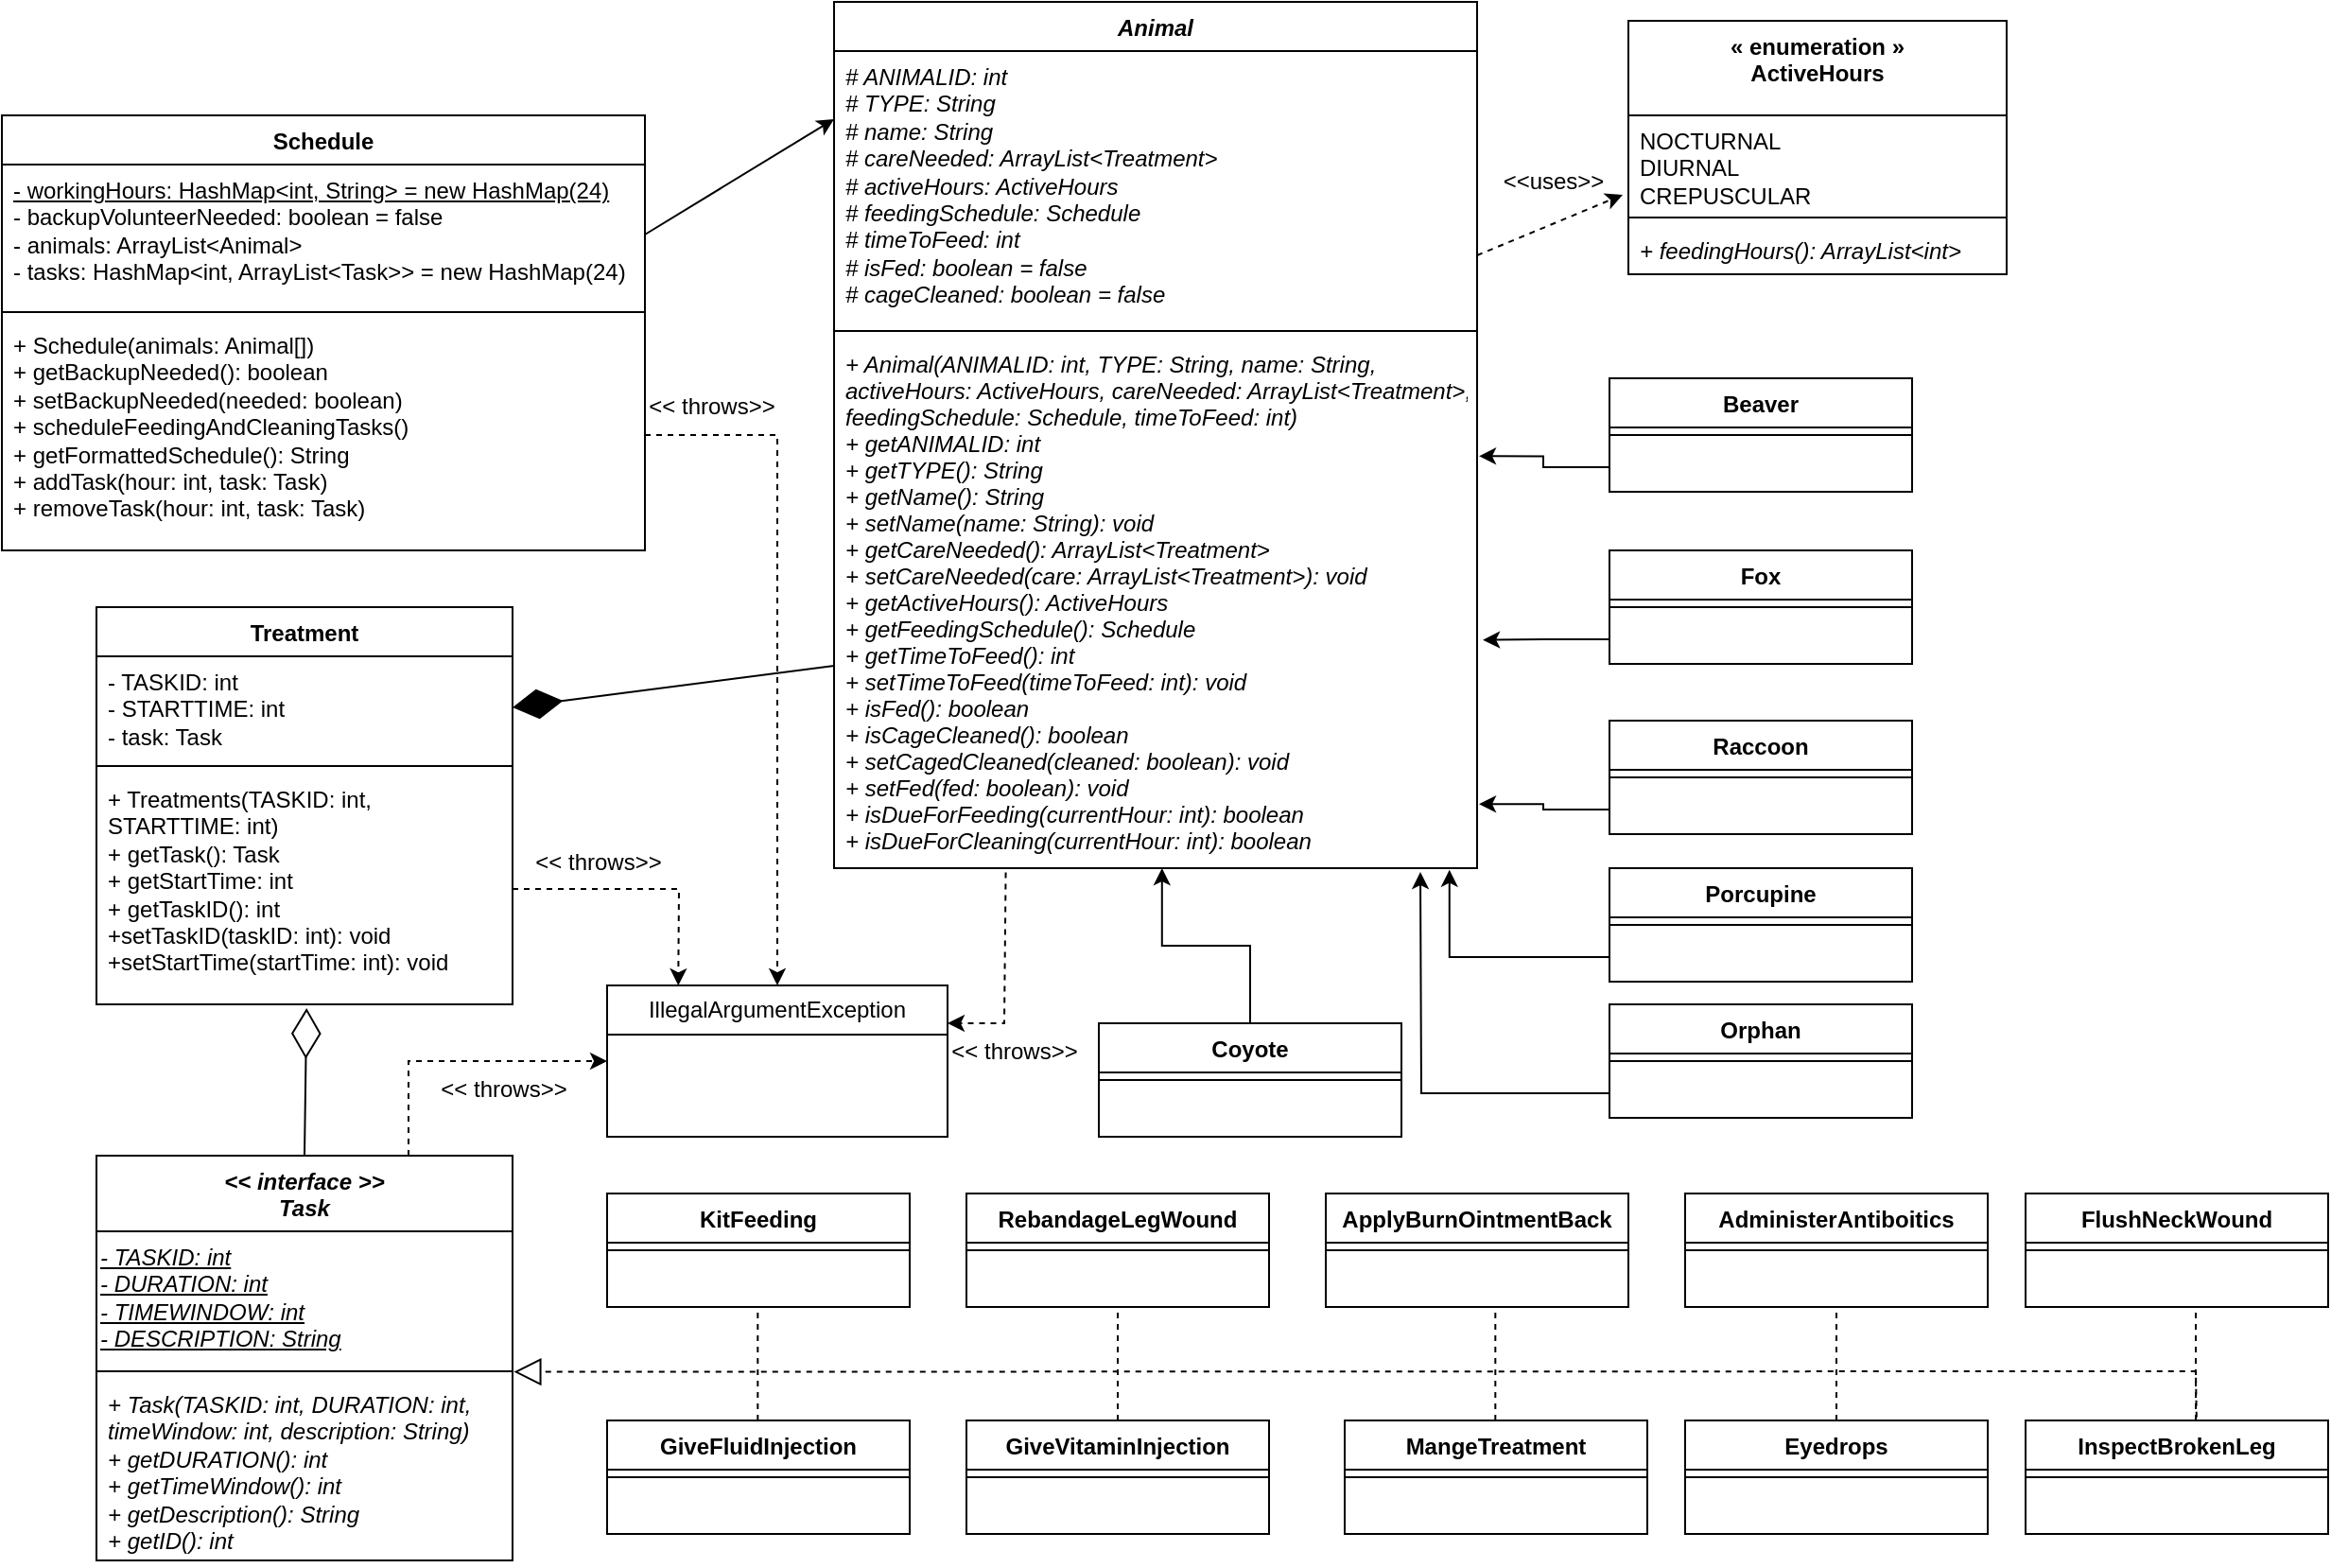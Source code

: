 <mxfile version="21.1.2" type="github">
  <diagram id="2KpLl_mZCOHA58I0HmC6" name="Page-1">
    <mxGraphModel dx="1162" dy="665" grid="1" gridSize="10" guides="1" tooltips="1" connect="1" arrows="1" fold="1" page="1" pageScale="1" pageWidth="1100" pageHeight="850" math="0" shadow="0">
      <root>
        <mxCell id="0" />
        <mxCell id="1" parent="0" />
        <mxCell id="-pHp2P_mZ8aD6D5N5FeK-6" value="Animal" style="swimlane;fontStyle=3;align=center;verticalAlign=top;childLayout=stackLayout;horizontal=1;startSize=26;horizontalStack=0;resizeParent=1;resizeParentMax=0;resizeLast=0;collapsible=1;marginBottom=0;" parent="1" vertex="1">
          <mxGeometry x="470" y="10" width="340" height="458" as="geometry" />
        </mxCell>
        <mxCell id="-pHp2P_mZ8aD6D5N5FeK-33" value="&lt;span style=&quot;font-family: Helvetica; font-size: 12px; font-variant-ligatures: normal; font-variant-caps: normal; font-weight: 400; letter-spacing: normal; orphans: 2; text-align: left; text-indent: 0px; text-transform: none; widows: 2; word-spacing: 0px; -webkit-text-stroke-width: 0px; text-decoration-thickness: initial; text-decoration-style: initial; text-decoration-color: initial; float: none; display: inline !important;&quot;&gt;# ANIMALID: int&lt;br&gt;# TYPE: String&lt;br&gt;# name: String&lt;br&gt;# careNeeded: ArrayList&amp;lt;Treatment&amp;gt;&lt;br&gt;# activeHours: ActiveHours&lt;br&gt;# feedingSchedule: Schedule&lt;br&gt;# timeToFeed: int&lt;br&gt;# isFed: boolean = false&lt;br&gt;# cageCleaned: boolean = false&lt;br&gt;&lt;/span&gt;" style="text;whiteSpace=wrap;html=1;labelBackgroundColor=none;fontColor=default;spacingLeft=4;spacingRight=4;fontStyle=2;" parent="-pHp2P_mZ8aD6D5N5FeK-6" vertex="1">
          <mxGeometry y="26" width="340" height="144" as="geometry" />
        </mxCell>
        <mxCell id="-pHp2P_mZ8aD6D5N5FeK-11" value="" style="line;strokeWidth=1;fillColor=none;align=left;verticalAlign=middle;spacingTop=-1;spacingLeft=3;spacingRight=3;rotatable=0;labelPosition=right;points=[];portConstraint=eastwest;strokeColor=inherit;" parent="-pHp2P_mZ8aD6D5N5FeK-6" vertex="1">
          <mxGeometry y="170" width="340" height="8" as="geometry" />
        </mxCell>
        <mxCell id="-pHp2P_mZ8aD6D5N5FeK-12" value="+ Animal(ANIMALID: int, TYPE: String, name: String, &#xa;activeHours: ActiveHours, careNeeded: ArrayList&lt;Treatment&gt;, &#xa;feedingSchedule: Schedule, timeToFeed: int)&#xa;+ getANIMALID: int&#xa;+ getTYPE(): String&#xa;+ getName(): String&#xa;+ setName(name: String): void&#xa;+ getCareNeeded(): ArrayList&lt;Treatment&gt;&#xa;+ setCareNeeded(care: ArrayList&lt;Treatment&gt;): void&#xa;+ getActiveHours(): ActiveHours&#xa;+ getFeedingSchedule(): Schedule&#xa;+ getTimeToFeed(): int&#xa;+ setTimeToFeed(timeToFeed: int): void&#xa;+ isFed(): boolean&#xa;+ isCageCleaned(): boolean&#xa;+ setCagedCleaned(cleaned: boolean): void&#xa;+ setFed(fed: boolean): void&#xa;+ isDueForFeeding(currentHour: int): boolean&#xa;+ isDueForCleaning(currentHour: int): boolean&#xa;&#xa;" style="text;strokeColor=none;fillColor=none;align=left;verticalAlign=top;spacingLeft=4;spacingRight=4;overflow=hidden;rotatable=0;points=[[0,0.5],[1,0.5]];portConstraint=eastwest;fontStyle=2" parent="-pHp2P_mZ8aD6D5N5FeK-6" vertex="1">
          <mxGeometry y="178" width="340" height="280" as="geometry" />
        </mxCell>
        <mxCell id="-pHp2P_mZ8aD6D5N5FeK-13" value="« enumeration »&lt;br style=&quot;border-color: var(--border-color); font-weight: 400;&quot;&gt;&lt;b style=&quot;border-color: var(--border-color);&quot;&gt;ActiveHours&lt;/b&gt;" style="swimlane;fontStyle=1;align=center;verticalAlign=top;childLayout=stackLayout;horizontal=1;startSize=50;horizontalStack=0;resizeParent=1;resizeParentMax=0;resizeLast=0;collapsible=1;marginBottom=0;whiteSpace=wrap;html=1;" parent="1" vertex="1">
          <mxGeometry x="890" y="20" width="200" height="134" as="geometry" />
        </mxCell>
        <mxCell id="-pHp2P_mZ8aD6D5N5FeK-14" value="NOCTURNAL&lt;br&gt;DIURNAL&lt;br&gt;CREPUSCULAR" style="text;strokeColor=none;fillColor=none;align=left;verticalAlign=top;spacingLeft=4;spacingRight=4;overflow=hidden;rotatable=0;points=[[0,0.5],[1,0.5]];portConstraint=eastwest;whiteSpace=wrap;html=1;" parent="-pHp2P_mZ8aD6D5N5FeK-13" vertex="1">
          <mxGeometry y="50" width="200" height="50" as="geometry" />
        </mxCell>
        <mxCell id="-pHp2P_mZ8aD6D5N5FeK-15" value="" style="line;strokeWidth=1;fillColor=none;align=left;verticalAlign=middle;spacingTop=-1;spacingLeft=3;spacingRight=3;rotatable=0;labelPosition=right;points=[];portConstraint=eastwest;strokeColor=inherit;" parent="-pHp2P_mZ8aD6D5N5FeK-13" vertex="1">
          <mxGeometry y="100" width="200" height="8" as="geometry" />
        </mxCell>
        <mxCell id="-pHp2P_mZ8aD6D5N5FeK-16" value="&lt;i&gt;+ feedingHours(): ArrayList&amp;lt;int&amp;gt;&lt;/i&gt;" style="text;strokeColor=none;fillColor=none;align=left;verticalAlign=top;spacingLeft=4;spacingRight=4;overflow=hidden;rotatable=0;points=[[0,0.5],[1,0.5]];portConstraint=eastwest;whiteSpace=wrap;html=1;" parent="-pHp2P_mZ8aD6D5N5FeK-13" vertex="1">
          <mxGeometry y="108" width="200" height="26" as="geometry" />
        </mxCell>
        <mxCell id="-pHp2P_mZ8aD6D5N5FeK-19" value="&amp;lt;&amp;lt; interface &amp;gt;&amp;gt;&lt;br&gt;Task" style="swimlane;fontStyle=3;align=center;verticalAlign=top;childLayout=stackLayout;horizontal=1;startSize=40;horizontalStack=0;resizeParent=1;resizeParentMax=0;resizeLast=0;collapsible=1;marginBottom=0;whiteSpace=wrap;html=1;" parent="1" vertex="1">
          <mxGeometry x="80" y="620" width="220" height="214" as="geometry" />
        </mxCell>
        <mxCell id="3hYf7BkFwzR19k11kG9j-5" value="&lt;div style=&quot;&quot;&gt;&lt;span style=&quot;background-color: initial;&quot;&gt;&lt;u&gt;- TASKID: int&lt;/u&gt;&lt;/span&gt;&lt;/div&gt;&lt;div style=&quot;&quot;&gt;&lt;span style=&quot;background-color: initial;&quot;&gt;&lt;u&gt;- DURATION: int&lt;/u&gt;&lt;/span&gt;&lt;/div&gt;&lt;div style=&quot;&quot;&gt;&lt;span style=&quot;background-color: initial;&quot;&gt;&lt;u&gt;- TIMEWINDOW: int&lt;/u&gt;&lt;/span&gt;&lt;/div&gt;&lt;div style=&quot;&quot;&gt;&lt;span style=&quot;background-color: initial;&quot;&gt;&lt;u&gt;- DESCRIPTION: String&lt;/u&gt;&lt;/span&gt;&lt;/div&gt;" style="text;html=1;align=left;verticalAlign=middle;resizable=0;points=[];autosize=1;strokeColor=none;fillColor=none;fontStyle=2" parent="-pHp2P_mZ8aD6D5N5FeK-19" vertex="1">
          <mxGeometry y="40" width="220" height="70" as="geometry" />
        </mxCell>
        <mxCell id="-pHp2P_mZ8aD6D5N5FeK-22" value="" style="line;strokeWidth=1;fillColor=none;align=left;verticalAlign=middle;spacingTop=-1;spacingLeft=3;spacingRight=3;rotatable=0;labelPosition=right;points=[];portConstraint=eastwest;strokeColor=inherit;" parent="-pHp2P_mZ8aD6D5N5FeK-19" vertex="1">
          <mxGeometry y="110" width="220" height="8" as="geometry" />
        </mxCell>
        <mxCell id="-pHp2P_mZ8aD6D5N5FeK-23" value="+ Task(TASKID: int, DURATION: int, timeWindow: int, description: String)&lt;br&gt;+ getDURATION(): int&lt;br&gt;+ getTimeWindow(): int&lt;br&gt;+ getDescription(): String&lt;br&gt;+ getID(): int" style="text;strokeColor=none;fillColor=none;align=left;verticalAlign=top;spacingLeft=4;spacingRight=4;overflow=hidden;rotatable=0;points=[[0,0.5],[1,0.5]];portConstraint=eastwest;whiteSpace=wrap;html=1;fontStyle=2" parent="-pHp2P_mZ8aD6D5N5FeK-19" vertex="1">
          <mxGeometry y="118" width="220" height="96" as="geometry" />
        </mxCell>
        <mxCell id="X3xmoL7LCD3JFngqE5RC-1" value="" style="html=1;labelBackgroundColor=#ffffff;startArrow=none;startFill=0;startSize=6;endArrow=classic;endFill=1;endSize=6;jettySize=auto;orthogonalLoop=1;strokeWidth=1;dashed=1;fontSize=14;rounded=0;exitX=1;exitY=0.75;exitDx=0;exitDy=0;entryX=-0.015;entryY=0.84;entryDx=0;entryDy=0;entryPerimeter=0;" parent="1" source="-pHp2P_mZ8aD6D5N5FeK-33" target="-pHp2P_mZ8aD6D5N5FeK-14" edge="1">
          <mxGeometry width="60" height="60" relative="1" as="geometry">
            <mxPoint x="730" y="116" as="sourcePoint" />
            <mxPoint x="830" y="230" as="targetPoint" />
          </mxGeometry>
        </mxCell>
        <mxCell id="X3xmoL7LCD3JFngqE5RC-2" value="&amp;lt;&amp;lt;uses&amp;gt;&amp;gt;" style="text;html=1;align=center;verticalAlign=middle;resizable=0;points=[];autosize=1;strokeColor=none;fillColor=none;" parent="1" vertex="1">
          <mxGeometry x="810" y="90" width="80" height="30" as="geometry" />
        </mxCell>
        <mxCell id="X3xmoL7LCD3JFngqE5RC-3" value="Treatment" style="swimlane;fontStyle=1;align=center;verticalAlign=top;childLayout=stackLayout;horizontal=1;startSize=26;horizontalStack=0;resizeParent=1;resizeParentMax=0;resizeLast=0;collapsible=1;marginBottom=0;whiteSpace=wrap;html=1;" parent="1" vertex="1">
          <mxGeometry x="80" y="330" width="220" height="210" as="geometry" />
        </mxCell>
        <mxCell id="X3xmoL7LCD3JFngqE5RC-4" value="- TASKID: int&lt;br&gt;- STARTTIME: int&lt;br&gt;- task: Task" style="text;strokeColor=none;fillColor=none;align=left;verticalAlign=top;spacingLeft=4;spacingRight=4;overflow=hidden;rotatable=0;points=[[0,0.5],[1,0.5]];portConstraint=eastwest;whiteSpace=wrap;html=1;" parent="X3xmoL7LCD3JFngqE5RC-3" vertex="1">
          <mxGeometry y="26" width="220" height="54" as="geometry" />
        </mxCell>
        <mxCell id="X3xmoL7LCD3JFngqE5RC-5" value="" style="line;strokeWidth=1;fillColor=none;align=left;verticalAlign=middle;spacingTop=-1;spacingLeft=3;spacingRight=3;rotatable=0;labelPosition=right;points=[];portConstraint=eastwest;strokeColor=inherit;" parent="X3xmoL7LCD3JFngqE5RC-3" vertex="1">
          <mxGeometry y="80" width="220" height="8" as="geometry" />
        </mxCell>
        <mxCell id="X3xmoL7LCD3JFngqE5RC-6" value="+ Treatments(TASKID: int, STARTTIME: int)&lt;br&gt;+ getTask(): Task&lt;br&gt;+ getStartTime: int&lt;br&gt;+ getTaskID(): int&lt;br&gt;+setTaskID(taskID: int): void&lt;br&gt;+setStartTime(startTime: int): void" style="text;strokeColor=none;fillColor=none;align=left;verticalAlign=top;spacingLeft=4;spacingRight=4;overflow=hidden;rotatable=0;points=[[0,0.5],[1,0.5]];portConstraint=eastwest;whiteSpace=wrap;html=1;" parent="X3xmoL7LCD3JFngqE5RC-3" vertex="1">
          <mxGeometry y="88" width="220" height="122" as="geometry" />
        </mxCell>
        <mxCell id="X3xmoL7LCD3JFngqE5RC-8" value="" style="endArrow=diamondThin;endFill=1;endSize=24;html=1;rounded=0;exitX=0;exitY=0.618;exitDx=0;exitDy=0;entryX=1;entryY=0.5;entryDx=0;entryDy=0;exitPerimeter=0;" parent="1" source="-pHp2P_mZ8aD6D5N5FeK-12" target="X3xmoL7LCD3JFngqE5RC-4" edge="1">
          <mxGeometry width="160" relative="1" as="geometry">
            <mxPoint x="480" y="452" as="sourcePoint" />
            <mxPoint x="620" y="450" as="targetPoint" />
          </mxGeometry>
        </mxCell>
        <mxCell id="X3xmoL7LCD3JFngqE5RC-11" value="" style="endArrow=diamondThin;endFill=0;endSize=24;html=1;rounded=0;entryX=0.505;entryY=1.016;entryDx=0;entryDy=0;entryPerimeter=0;exitX=0.5;exitY=0;exitDx=0;exitDy=0;" parent="1" source="-pHp2P_mZ8aD6D5N5FeK-19" target="X3xmoL7LCD3JFngqE5RC-6" edge="1">
          <mxGeometry width="160" relative="1" as="geometry">
            <mxPoint x="191" y="590" as="sourcePoint" />
            <mxPoint x="780" y="599.5" as="targetPoint" />
          </mxGeometry>
        </mxCell>
        <mxCell id="X3xmoL7LCD3JFngqE5RC-12" value="Schedule" style="swimlane;fontStyle=1;align=center;verticalAlign=top;childLayout=stackLayout;horizontal=1;startSize=26;horizontalStack=0;resizeParent=1;resizeParentMax=0;resizeLast=0;collapsible=1;marginBottom=0;whiteSpace=wrap;html=1;" parent="1" vertex="1">
          <mxGeometry x="30" y="70" width="340" height="230" as="geometry" />
        </mxCell>
        <mxCell id="X3xmoL7LCD3JFngqE5RC-13" value="&lt;u&gt;- workingHours: HashMap&amp;lt;int, String&amp;gt; = new HashMap(24)&lt;br&gt;&lt;/u&gt;- backupVolunteerNeeded: boolean = false&lt;br&gt;- animals: ArrayList&amp;lt;Animal&amp;gt;&amp;nbsp;&lt;br&gt;- tasks: HashMap&amp;lt;int, ArrayList&amp;lt;Task&amp;gt;&amp;gt; = new HashMap(24)" style="text;strokeColor=none;fillColor=none;align=left;verticalAlign=top;spacingLeft=4;spacingRight=4;overflow=hidden;rotatable=0;points=[[0,0.5],[1,0.5]];portConstraint=eastwest;whiteSpace=wrap;html=1;" parent="X3xmoL7LCD3JFngqE5RC-12" vertex="1">
          <mxGeometry y="26" width="340" height="74" as="geometry" />
        </mxCell>
        <mxCell id="X3xmoL7LCD3JFngqE5RC-14" value="" style="line;strokeWidth=1;fillColor=none;align=left;verticalAlign=middle;spacingTop=-1;spacingLeft=3;spacingRight=3;rotatable=0;labelPosition=right;points=[];portConstraint=eastwest;strokeColor=inherit;" parent="X3xmoL7LCD3JFngqE5RC-12" vertex="1">
          <mxGeometry y="100" width="340" height="8" as="geometry" />
        </mxCell>
        <mxCell id="X3xmoL7LCD3JFngqE5RC-15" value="+ Schedule(animals: Animal[])&lt;br&gt;+ getBackupNeeded(): boolean&lt;br&gt;+ setBackupNeeded(needed: boolean)&lt;br&gt;+ scheduleFeedingAndCleaningTasks()&lt;br&gt;+ getFormattedSchedule(): String&lt;br&gt;+ addTask(hour: int, task: Task)&lt;br&gt;+ removeTask(hour: int, task: Task)" style="text;strokeColor=none;fillColor=none;align=left;verticalAlign=top;spacingLeft=4;spacingRight=4;overflow=hidden;rotatable=0;points=[[0,0.5],[1,0.5]];portConstraint=eastwest;whiteSpace=wrap;html=1;" parent="X3xmoL7LCD3JFngqE5RC-12" vertex="1">
          <mxGeometry y="108" width="340" height="122" as="geometry" />
        </mxCell>
        <mxCell id="3hYf7BkFwzR19k11kG9j-4" value="" style="endArrow=classic;html=1;rounded=0;exitX=1;exitY=0.5;exitDx=0;exitDy=0;entryX=0;entryY=0.25;entryDx=0;entryDy=0;" parent="1" source="X3xmoL7LCD3JFngqE5RC-13" target="-pHp2P_mZ8aD6D5N5FeK-33" edge="1">
          <mxGeometry width="50" height="50" relative="1" as="geometry">
            <mxPoint x="360" y="90" as="sourcePoint" />
            <mxPoint x="410" y="40" as="targetPoint" />
          </mxGeometry>
        </mxCell>
        <mxCell id="3hYf7BkFwzR19k11kG9j-6" value="IllegalArgumentException" style="swimlane;fontStyle=0;childLayout=stackLayout;horizontal=1;startSize=26;fillColor=none;horizontalStack=0;resizeParent=1;resizeParentMax=0;resizeLast=0;collapsible=1;marginBottom=0;whiteSpace=wrap;html=1;" parent="1" vertex="1">
          <mxGeometry x="350" y="530" width="180" height="80" as="geometry" />
        </mxCell>
        <mxCell id="fvTacHo-fc9xK8Bkq0C5-29" style="edgeStyle=orthogonalEdgeStyle;rounded=0;orthogonalLoop=1;jettySize=auto;html=1;entryX=0.51;entryY=1;entryDx=0;entryDy=0;entryPerimeter=0;" edge="1" parent="1" source="fvTacHo-fc9xK8Bkq0C5-7" target="-pHp2P_mZ8aD6D5N5FeK-12">
          <mxGeometry relative="1" as="geometry" />
        </mxCell>
        <mxCell id="fvTacHo-fc9xK8Bkq0C5-7" value="Coyote" style="swimlane;fontStyle=1;align=center;verticalAlign=top;childLayout=stackLayout;horizontal=1;startSize=26;horizontalStack=0;resizeParent=1;resizeParentMax=0;resizeLast=0;collapsible=1;marginBottom=0;whiteSpace=wrap;html=1;" vertex="1" parent="1">
          <mxGeometry x="610" y="550" width="160" height="60" as="geometry" />
        </mxCell>
        <mxCell id="fvTacHo-fc9xK8Bkq0C5-9" value="" style="line;strokeWidth=1;fillColor=none;align=left;verticalAlign=middle;spacingTop=-1;spacingLeft=3;spacingRight=3;rotatable=0;labelPosition=right;points=[];portConstraint=eastwest;strokeColor=inherit;" vertex="1" parent="fvTacHo-fc9xK8Bkq0C5-7">
          <mxGeometry y="26" width="160" height="8" as="geometry" />
        </mxCell>
        <mxCell id="fvTacHo-fc9xK8Bkq0C5-10" value="&lt;br&gt;&lt;br&gt;" style="text;strokeColor=none;fillColor=none;align=left;verticalAlign=top;spacingLeft=4;spacingRight=4;overflow=hidden;rotatable=0;points=[[0,0.5],[1,0.5]];portConstraint=eastwest;whiteSpace=wrap;html=1;" vertex="1" parent="fvTacHo-fc9xK8Bkq0C5-7">
          <mxGeometry y="34" width="160" height="26" as="geometry" />
        </mxCell>
        <mxCell id="fvTacHo-fc9xK8Bkq0C5-11" value="Beaver" style="swimlane;fontStyle=1;align=center;verticalAlign=top;childLayout=stackLayout;horizontal=1;startSize=26;horizontalStack=0;resizeParent=1;resizeParentMax=0;resizeLast=0;collapsible=1;marginBottom=0;whiteSpace=wrap;html=1;" vertex="1" parent="1">
          <mxGeometry x="880" y="209" width="160" height="60" as="geometry" />
        </mxCell>
        <mxCell id="fvTacHo-fc9xK8Bkq0C5-12" value="" style="line;strokeWidth=1;fillColor=none;align=left;verticalAlign=middle;spacingTop=-1;spacingLeft=3;spacingRight=3;rotatable=0;labelPosition=right;points=[];portConstraint=eastwest;strokeColor=inherit;" vertex="1" parent="fvTacHo-fc9xK8Bkq0C5-11">
          <mxGeometry y="26" width="160" height="8" as="geometry" />
        </mxCell>
        <mxCell id="fvTacHo-fc9xK8Bkq0C5-13" value="&lt;br&gt;&lt;br&gt;" style="text;strokeColor=none;fillColor=none;align=left;verticalAlign=top;spacingLeft=4;spacingRight=4;overflow=hidden;rotatable=0;points=[[0,0.5],[1,0.5]];portConstraint=eastwest;whiteSpace=wrap;html=1;" vertex="1" parent="fvTacHo-fc9xK8Bkq0C5-11">
          <mxGeometry y="34" width="160" height="26" as="geometry" />
        </mxCell>
        <mxCell id="fvTacHo-fc9xK8Bkq0C5-14" value="Fox" style="swimlane;fontStyle=1;align=center;verticalAlign=top;childLayout=stackLayout;horizontal=1;startSize=26;horizontalStack=0;resizeParent=1;resizeParentMax=0;resizeLast=0;collapsible=1;marginBottom=0;whiteSpace=wrap;html=1;" vertex="1" parent="1">
          <mxGeometry x="880" y="300" width="160" height="60" as="geometry" />
        </mxCell>
        <mxCell id="fvTacHo-fc9xK8Bkq0C5-15" value="" style="line;strokeWidth=1;fillColor=none;align=left;verticalAlign=middle;spacingTop=-1;spacingLeft=3;spacingRight=3;rotatable=0;labelPosition=right;points=[];portConstraint=eastwest;strokeColor=inherit;" vertex="1" parent="fvTacHo-fc9xK8Bkq0C5-14">
          <mxGeometry y="26" width="160" height="8" as="geometry" />
        </mxCell>
        <mxCell id="fvTacHo-fc9xK8Bkq0C5-16" value="&lt;br&gt;&lt;br&gt;" style="text;strokeColor=none;fillColor=none;align=left;verticalAlign=top;spacingLeft=4;spacingRight=4;overflow=hidden;rotatable=0;points=[[0,0.5],[1,0.5]];portConstraint=eastwest;whiteSpace=wrap;html=1;" vertex="1" parent="fvTacHo-fc9xK8Bkq0C5-14">
          <mxGeometry y="34" width="160" height="26" as="geometry" />
        </mxCell>
        <mxCell id="fvTacHo-fc9xK8Bkq0C5-17" value="Raccoon" style="swimlane;fontStyle=1;align=center;verticalAlign=top;childLayout=stackLayout;horizontal=1;startSize=26;horizontalStack=0;resizeParent=1;resizeParentMax=0;resizeLast=0;collapsible=1;marginBottom=0;whiteSpace=wrap;html=1;" vertex="1" parent="1">
          <mxGeometry x="880" y="390" width="160" height="60" as="geometry" />
        </mxCell>
        <mxCell id="fvTacHo-fc9xK8Bkq0C5-18" value="" style="line;strokeWidth=1;fillColor=none;align=left;verticalAlign=middle;spacingTop=-1;spacingLeft=3;spacingRight=3;rotatable=0;labelPosition=right;points=[];portConstraint=eastwest;strokeColor=inherit;" vertex="1" parent="fvTacHo-fc9xK8Bkq0C5-17">
          <mxGeometry y="26" width="160" height="8" as="geometry" />
        </mxCell>
        <mxCell id="fvTacHo-fc9xK8Bkq0C5-19" value="&lt;br&gt;&lt;br&gt;" style="text;strokeColor=none;fillColor=none;align=left;verticalAlign=top;spacingLeft=4;spacingRight=4;overflow=hidden;rotatable=0;points=[[0,0.5],[1,0.5]];portConstraint=eastwest;whiteSpace=wrap;html=1;" vertex="1" parent="fvTacHo-fc9xK8Bkq0C5-17">
          <mxGeometry y="34" width="160" height="26" as="geometry" />
        </mxCell>
        <mxCell id="fvTacHo-fc9xK8Bkq0C5-20" value="Porcupine" style="swimlane;fontStyle=1;align=center;verticalAlign=top;childLayout=stackLayout;horizontal=1;startSize=26;horizontalStack=0;resizeParent=1;resizeParentMax=0;resizeLast=0;collapsible=1;marginBottom=0;whiteSpace=wrap;html=1;" vertex="1" parent="1">
          <mxGeometry x="880" y="468" width="160" height="60" as="geometry" />
        </mxCell>
        <mxCell id="fvTacHo-fc9xK8Bkq0C5-21" value="" style="line;strokeWidth=1;fillColor=none;align=left;verticalAlign=middle;spacingTop=-1;spacingLeft=3;spacingRight=3;rotatable=0;labelPosition=right;points=[];portConstraint=eastwest;strokeColor=inherit;" vertex="1" parent="fvTacHo-fc9xK8Bkq0C5-20">
          <mxGeometry y="26" width="160" height="8" as="geometry" />
        </mxCell>
        <mxCell id="fvTacHo-fc9xK8Bkq0C5-22" value="&lt;br&gt;&lt;br&gt;" style="text;strokeColor=none;fillColor=none;align=left;verticalAlign=top;spacingLeft=4;spacingRight=4;overflow=hidden;rotatable=0;points=[[0,0.5],[1,0.5]];portConstraint=eastwest;whiteSpace=wrap;html=1;" vertex="1" parent="fvTacHo-fc9xK8Bkq0C5-20">
          <mxGeometry y="34" width="160" height="26" as="geometry" />
        </mxCell>
        <mxCell id="fvTacHo-fc9xK8Bkq0C5-24" style="edgeStyle=orthogonalEdgeStyle;rounded=0;orthogonalLoop=1;jettySize=auto;html=1;entryX=1.009;entryY=0.569;entryDx=0;entryDy=0;entryPerimeter=0;" edge="1" parent="1" source="fvTacHo-fc9xK8Bkq0C5-16" target="-pHp2P_mZ8aD6D5N5FeK-12">
          <mxGeometry relative="1" as="geometry" />
        </mxCell>
        <mxCell id="fvTacHo-fc9xK8Bkq0C5-25" style="edgeStyle=orthogonalEdgeStyle;rounded=0;orthogonalLoop=1;jettySize=auto;html=1;entryX=1.003;entryY=0.879;entryDx=0;entryDy=0;entryPerimeter=0;" edge="1" parent="1" source="fvTacHo-fc9xK8Bkq0C5-19" target="-pHp2P_mZ8aD6D5N5FeK-12">
          <mxGeometry relative="1" as="geometry" />
        </mxCell>
        <mxCell id="fvTacHo-fc9xK8Bkq0C5-26" style="edgeStyle=orthogonalEdgeStyle;rounded=0;orthogonalLoop=1;jettySize=auto;html=1;entryX=1.003;entryY=0.222;entryDx=0;entryDy=0;entryPerimeter=0;" edge="1" parent="1" source="fvTacHo-fc9xK8Bkq0C5-13" target="-pHp2P_mZ8aD6D5N5FeK-12">
          <mxGeometry relative="1" as="geometry" />
        </mxCell>
        <mxCell id="fvTacHo-fc9xK8Bkq0C5-27" style="edgeStyle=orthogonalEdgeStyle;rounded=0;orthogonalLoop=1;jettySize=auto;html=1;entryX=0.957;entryY=1.003;entryDx=0;entryDy=0;entryPerimeter=0;" edge="1" parent="1" source="fvTacHo-fc9xK8Bkq0C5-22" target="-pHp2P_mZ8aD6D5N5FeK-12">
          <mxGeometry relative="1" as="geometry" />
        </mxCell>
        <mxCell id="fvTacHo-fc9xK8Bkq0C5-30" value="" style="html=1;labelBackgroundColor=#ffffff;startArrow=none;startFill=0;startSize=6;endArrow=classic;endFill=1;endSize=6;jettySize=auto;orthogonalLoop=1;strokeWidth=1;dashed=1;fontSize=14;rounded=0;entryX=1;entryY=0.25;entryDx=0;entryDy=0;exitX=0.267;exitY=1.008;exitDx=0;exitDy=0;exitPerimeter=0;" edge="1" parent="1" source="-pHp2P_mZ8aD6D5N5FeK-12" target="3hYf7BkFwzR19k11kG9j-6">
          <mxGeometry width="60" height="60" relative="1" as="geometry">
            <mxPoint x="820" y="154" as="sourcePoint" />
            <mxPoint x="897" y="122" as="targetPoint" />
            <Array as="points">
              <mxPoint x="560" y="550" />
            </Array>
          </mxGeometry>
        </mxCell>
        <mxCell id="fvTacHo-fc9xK8Bkq0C5-31" value="" style="html=1;labelBackgroundColor=#ffffff;startArrow=none;startFill=0;startSize=6;endArrow=classic;endFill=1;endSize=6;jettySize=auto;orthogonalLoop=1;strokeWidth=1;dashed=1;fontSize=14;rounded=0;entryX=0.209;entryY=0.001;entryDx=0;entryDy=0;entryPerimeter=0;" edge="1" parent="1" source="X3xmoL7LCD3JFngqE5RC-6" target="3hYf7BkFwzR19k11kG9j-6">
          <mxGeometry width="60" height="60" relative="1" as="geometry">
            <mxPoint x="390" y="420" as="sourcePoint" />
            <mxPoint x="350" y="529" as="targetPoint" />
            <Array as="points">
              <mxPoint x="388" y="479" />
            </Array>
          </mxGeometry>
        </mxCell>
        <mxCell id="fvTacHo-fc9xK8Bkq0C5-32" value="" style="html=1;labelBackgroundColor=#ffffff;startArrow=none;startFill=0;startSize=6;endArrow=classic;endFill=1;endSize=6;jettySize=auto;orthogonalLoop=1;strokeWidth=1;dashed=1;fontSize=14;rounded=0;entryX=0;entryY=0.5;entryDx=0;entryDy=0;exitX=0.75;exitY=0;exitDx=0;exitDy=0;" edge="1" parent="1" source="-pHp2P_mZ8aD6D5N5FeK-19" target="3hYf7BkFwzR19k11kG9j-6">
          <mxGeometry width="60" height="60" relative="1" as="geometry">
            <mxPoint x="508" y="489" as="sourcePoint" />
            <mxPoint x="505" y="550" as="targetPoint" />
            <Array as="points">
              <mxPoint x="245" y="570" />
            </Array>
          </mxGeometry>
        </mxCell>
        <mxCell id="fvTacHo-fc9xK8Bkq0C5-33" value="&amp;lt;&amp;lt; throws&amp;gt;&amp;gt;" style="text;html=1;align=center;verticalAlign=middle;resizable=0;points=[];autosize=1;strokeColor=none;fillColor=none;" vertex="1" parent="1">
          <mxGeometry x="300" y="450" width="90" height="30" as="geometry" />
        </mxCell>
        <mxCell id="fvTacHo-fc9xK8Bkq0C5-34" value="&amp;lt;&amp;lt; throws&amp;gt;&amp;gt;" style="text;html=1;align=center;verticalAlign=middle;resizable=0;points=[];autosize=1;strokeColor=none;fillColor=none;" vertex="1" parent="1">
          <mxGeometry x="250" y="570" width="90" height="30" as="geometry" />
        </mxCell>
        <mxCell id="fvTacHo-fc9xK8Bkq0C5-35" value="&amp;lt;&amp;lt; throws&amp;gt;&amp;gt;" style="text;html=1;align=center;verticalAlign=middle;resizable=0;points=[];autosize=1;strokeColor=none;fillColor=none;" vertex="1" parent="1">
          <mxGeometry x="520" y="550" width="90" height="30" as="geometry" />
        </mxCell>
        <mxCell id="fvTacHo-fc9xK8Bkq0C5-36" value="KitFeeding" style="swimlane;fontStyle=1;align=center;verticalAlign=top;childLayout=stackLayout;horizontal=1;startSize=26;horizontalStack=0;resizeParent=1;resizeParentMax=0;resizeLast=0;collapsible=1;marginBottom=0;whiteSpace=wrap;html=1;" vertex="1" parent="1">
          <mxGeometry x="350" y="640" width="160" height="60" as="geometry" />
        </mxCell>
        <mxCell id="fvTacHo-fc9xK8Bkq0C5-37" value="" style="line;strokeWidth=1;fillColor=none;align=left;verticalAlign=middle;spacingTop=-1;spacingLeft=3;spacingRight=3;rotatable=0;labelPosition=right;points=[];portConstraint=eastwest;strokeColor=inherit;" vertex="1" parent="fvTacHo-fc9xK8Bkq0C5-36">
          <mxGeometry y="26" width="160" height="8" as="geometry" />
        </mxCell>
        <mxCell id="fvTacHo-fc9xK8Bkq0C5-38" value="&lt;br&gt;&lt;br&gt;" style="text;strokeColor=none;fillColor=none;align=left;verticalAlign=top;spacingLeft=4;spacingRight=4;overflow=hidden;rotatable=0;points=[[0,0.5],[1,0.5]];portConstraint=eastwest;whiteSpace=wrap;html=1;" vertex="1" parent="fvTacHo-fc9xK8Bkq0C5-36">
          <mxGeometry y="34" width="160" height="26" as="geometry" />
        </mxCell>
        <mxCell id="fvTacHo-fc9xK8Bkq0C5-39" value="RebandageLegWound" style="swimlane;fontStyle=1;align=center;verticalAlign=top;childLayout=stackLayout;horizontal=1;startSize=26;horizontalStack=0;resizeParent=1;resizeParentMax=0;resizeLast=0;collapsible=1;marginBottom=0;whiteSpace=wrap;html=1;" vertex="1" parent="1">
          <mxGeometry x="540" y="640" width="160" height="60" as="geometry" />
        </mxCell>
        <mxCell id="fvTacHo-fc9xK8Bkq0C5-40" value="" style="line;strokeWidth=1;fillColor=none;align=left;verticalAlign=middle;spacingTop=-1;spacingLeft=3;spacingRight=3;rotatable=0;labelPosition=right;points=[];portConstraint=eastwest;strokeColor=inherit;" vertex="1" parent="fvTacHo-fc9xK8Bkq0C5-39">
          <mxGeometry y="26" width="160" height="8" as="geometry" />
        </mxCell>
        <mxCell id="fvTacHo-fc9xK8Bkq0C5-41" value="&lt;br&gt;&lt;br&gt;" style="text;strokeColor=none;fillColor=none;align=left;verticalAlign=top;spacingLeft=4;spacingRight=4;overflow=hidden;rotatable=0;points=[[0,0.5],[1,0.5]];portConstraint=eastwest;whiteSpace=wrap;html=1;" vertex="1" parent="fvTacHo-fc9xK8Bkq0C5-39">
          <mxGeometry y="34" width="160" height="26" as="geometry" />
        </mxCell>
        <mxCell id="fvTacHo-fc9xK8Bkq0C5-42" value="ApplyBurnOintmentBack" style="swimlane;fontStyle=1;align=center;verticalAlign=top;childLayout=stackLayout;horizontal=1;startSize=26;horizontalStack=0;resizeParent=1;resizeParentMax=0;resizeLast=0;collapsible=1;marginBottom=0;whiteSpace=wrap;html=1;" vertex="1" parent="1">
          <mxGeometry x="730" y="640" width="160" height="60" as="geometry" />
        </mxCell>
        <mxCell id="fvTacHo-fc9xK8Bkq0C5-43" value="" style="line;strokeWidth=1;fillColor=none;align=left;verticalAlign=middle;spacingTop=-1;spacingLeft=3;spacingRight=3;rotatable=0;labelPosition=right;points=[];portConstraint=eastwest;strokeColor=inherit;" vertex="1" parent="fvTacHo-fc9xK8Bkq0C5-42">
          <mxGeometry y="26" width="160" height="8" as="geometry" />
        </mxCell>
        <mxCell id="fvTacHo-fc9xK8Bkq0C5-44" value="&lt;br&gt;&lt;br&gt;" style="text;strokeColor=none;fillColor=none;align=left;verticalAlign=top;spacingLeft=4;spacingRight=4;overflow=hidden;rotatable=0;points=[[0,0.5],[1,0.5]];portConstraint=eastwest;whiteSpace=wrap;html=1;" vertex="1" parent="fvTacHo-fc9xK8Bkq0C5-42">
          <mxGeometry y="34" width="160" height="26" as="geometry" />
        </mxCell>
        <mxCell id="fvTacHo-fc9xK8Bkq0C5-45" value="AdministerAntiboitics" style="swimlane;fontStyle=1;align=center;verticalAlign=top;childLayout=stackLayout;horizontal=1;startSize=26;horizontalStack=0;resizeParent=1;resizeParentMax=0;resizeLast=0;collapsible=1;marginBottom=0;whiteSpace=wrap;html=1;" vertex="1" parent="1">
          <mxGeometry x="920" y="640" width="160" height="60" as="geometry" />
        </mxCell>
        <mxCell id="fvTacHo-fc9xK8Bkq0C5-46" value="" style="line;strokeWidth=1;fillColor=none;align=left;verticalAlign=middle;spacingTop=-1;spacingLeft=3;spacingRight=3;rotatable=0;labelPosition=right;points=[];portConstraint=eastwest;strokeColor=inherit;" vertex="1" parent="fvTacHo-fc9xK8Bkq0C5-45">
          <mxGeometry y="26" width="160" height="8" as="geometry" />
        </mxCell>
        <mxCell id="fvTacHo-fc9xK8Bkq0C5-47" value="&lt;br&gt;&lt;br&gt;" style="text;strokeColor=none;fillColor=none;align=left;verticalAlign=top;spacingLeft=4;spacingRight=4;overflow=hidden;rotatable=0;points=[[0,0.5],[1,0.5]];portConstraint=eastwest;whiteSpace=wrap;html=1;" vertex="1" parent="fvTacHo-fc9xK8Bkq0C5-45">
          <mxGeometry y="34" width="160" height="26" as="geometry" />
        </mxCell>
        <mxCell id="fvTacHo-fc9xK8Bkq0C5-48" value="FlushNeckWound" style="swimlane;fontStyle=1;align=center;verticalAlign=top;childLayout=stackLayout;horizontal=1;startSize=26;horizontalStack=0;resizeParent=1;resizeParentMax=0;resizeLast=0;collapsible=1;marginBottom=0;whiteSpace=wrap;html=1;" vertex="1" parent="1">
          <mxGeometry x="1100" y="640" width="160" height="60" as="geometry" />
        </mxCell>
        <mxCell id="fvTacHo-fc9xK8Bkq0C5-49" value="" style="line;strokeWidth=1;fillColor=none;align=left;verticalAlign=middle;spacingTop=-1;spacingLeft=3;spacingRight=3;rotatable=0;labelPosition=right;points=[];portConstraint=eastwest;strokeColor=inherit;" vertex="1" parent="fvTacHo-fc9xK8Bkq0C5-48">
          <mxGeometry y="26" width="160" height="8" as="geometry" />
        </mxCell>
        <mxCell id="fvTacHo-fc9xK8Bkq0C5-50" value="&lt;br&gt;&lt;br&gt;" style="text;strokeColor=none;fillColor=none;align=left;verticalAlign=top;spacingLeft=4;spacingRight=4;overflow=hidden;rotatable=0;points=[[0,0.5],[1,0.5]];portConstraint=eastwest;whiteSpace=wrap;html=1;" vertex="1" parent="fvTacHo-fc9xK8Bkq0C5-48">
          <mxGeometry y="34" width="160" height="26" as="geometry" />
        </mxCell>
        <mxCell id="fvTacHo-fc9xK8Bkq0C5-51" value="GiveFluidInjection" style="swimlane;fontStyle=1;align=center;verticalAlign=top;childLayout=stackLayout;horizontal=1;startSize=26;horizontalStack=0;resizeParent=1;resizeParentMax=0;resizeLast=0;collapsible=1;marginBottom=0;whiteSpace=wrap;html=1;" vertex="1" parent="1">
          <mxGeometry x="350" y="760" width="160" height="60" as="geometry" />
        </mxCell>
        <mxCell id="fvTacHo-fc9xK8Bkq0C5-52" value="" style="line;strokeWidth=1;fillColor=none;align=left;verticalAlign=middle;spacingTop=-1;spacingLeft=3;spacingRight=3;rotatable=0;labelPosition=right;points=[];portConstraint=eastwest;strokeColor=inherit;" vertex="1" parent="fvTacHo-fc9xK8Bkq0C5-51">
          <mxGeometry y="26" width="160" height="8" as="geometry" />
        </mxCell>
        <mxCell id="fvTacHo-fc9xK8Bkq0C5-53" value="&lt;br&gt;&lt;br&gt;" style="text;strokeColor=none;fillColor=none;align=left;verticalAlign=top;spacingLeft=4;spacingRight=4;overflow=hidden;rotatable=0;points=[[0,0.5],[1,0.5]];portConstraint=eastwest;whiteSpace=wrap;html=1;" vertex="1" parent="fvTacHo-fc9xK8Bkq0C5-51">
          <mxGeometry y="34" width="160" height="26" as="geometry" />
        </mxCell>
        <mxCell id="fvTacHo-fc9xK8Bkq0C5-54" value="GiveVitaminInjection" style="swimlane;fontStyle=1;align=center;verticalAlign=top;childLayout=stackLayout;horizontal=1;startSize=26;horizontalStack=0;resizeParent=1;resizeParentMax=0;resizeLast=0;collapsible=1;marginBottom=0;whiteSpace=wrap;html=1;" vertex="1" parent="1">
          <mxGeometry x="540" y="760" width="160" height="60" as="geometry" />
        </mxCell>
        <mxCell id="fvTacHo-fc9xK8Bkq0C5-55" value="" style="line;strokeWidth=1;fillColor=none;align=left;verticalAlign=middle;spacingTop=-1;spacingLeft=3;spacingRight=3;rotatable=0;labelPosition=right;points=[];portConstraint=eastwest;strokeColor=inherit;" vertex="1" parent="fvTacHo-fc9xK8Bkq0C5-54">
          <mxGeometry y="26" width="160" height="8" as="geometry" />
        </mxCell>
        <mxCell id="fvTacHo-fc9xK8Bkq0C5-56" value="&lt;br&gt;&lt;br&gt;" style="text;strokeColor=none;fillColor=none;align=left;verticalAlign=top;spacingLeft=4;spacingRight=4;overflow=hidden;rotatable=0;points=[[0,0.5],[1,0.5]];portConstraint=eastwest;whiteSpace=wrap;html=1;" vertex="1" parent="fvTacHo-fc9xK8Bkq0C5-54">
          <mxGeometry y="34" width="160" height="26" as="geometry" />
        </mxCell>
        <mxCell id="fvTacHo-fc9xK8Bkq0C5-57" value="MangeTreatment" style="swimlane;fontStyle=1;align=center;verticalAlign=top;childLayout=stackLayout;horizontal=1;startSize=26;horizontalStack=0;resizeParent=1;resizeParentMax=0;resizeLast=0;collapsible=1;marginBottom=0;whiteSpace=wrap;html=1;" vertex="1" parent="1">
          <mxGeometry x="740" y="760" width="160" height="60" as="geometry" />
        </mxCell>
        <mxCell id="fvTacHo-fc9xK8Bkq0C5-58" value="" style="line;strokeWidth=1;fillColor=none;align=left;verticalAlign=middle;spacingTop=-1;spacingLeft=3;spacingRight=3;rotatable=0;labelPosition=right;points=[];portConstraint=eastwest;strokeColor=inherit;" vertex="1" parent="fvTacHo-fc9xK8Bkq0C5-57">
          <mxGeometry y="26" width="160" height="8" as="geometry" />
        </mxCell>
        <mxCell id="fvTacHo-fc9xK8Bkq0C5-59" value="&lt;br&gt;&lt;br&gt;" style="text;strokeColor=none;fillColor=none;align=left;verticalAlign=top;spacingLeft=4;spacingRight=4;overflow=hidden;rotatable=0;points=[[0,0.5],[1,0.5]];portConstraint=eastwest;whiteSpace=wrap;html=1;" vertex="1" parent="fvTacHo-fc9xK8Bkq0C5-57">
          <mxGeometry y="34" width="160" height="26" as="geometry" />
        </mxCell>
        <mxCell id="fvTacHo-fc9xK8Bkq0C5-60" value="Eyedrops" style="swimlane;fontStyle=1;align=center;verticalAlign=top;childLayout=stackLayout;horizontal=1;startSize=26;horizontalStack=0;resizeParent=1;resizeParentMax=0;resizeLast=0;collapsible=1;marginBottom=0;whiteSpace=wrap;html=1;" vertex="1" parent="1">
          <mxGeometry x="920" y="760" width="160" height="60" as="geometry" />
        </mxCell>
        <mxCell id="fvTacHo-fc9xK8Bkq0C5-61" value="" style="line;strokeWidth=1;fillColor=none;align=left;verticalAlign=middle;spacingTop=-1;spacingLeft=3;spacingRight=3;rotatable=0;labelPosition=right;points=[];portConstraint=eastwest;strokeColor=inherit;" vertex="1" parent="fvTacHo-fc9xK8Bkq0C5-60">
          <mxGeometry y="26" width="160" height="8" as="geometry" />
        </mxCell>
        <mxCell id="fvTacHo-fc9xK8Bkq0C5-62" value="&lt;br&gt;&lt;br&gt;" style="text;strokeColor=none;fillColor=none;align=left;verticalAlign=top;spacingLeft=4;spacingRight=4;overflow=hidden;rotatable=0;points=[[0,0.5],[1,0.5]];portConstraint=eastwest;whiteSpace=wrap;html=1;" vertex="1" parent="fvTacHo-fc9xK8Bkq0C5-60">
          <mxGeometry y="34" width="160" height="26" as="geometry" />
        </mxCell>
        <mxCell id="fvTacHo-fc9xK8Bkq0C5-63" value="InspectBrokenLeg" style="swimlane;fontStyle=1;align=center;verticalAlign=top;childLayout=stackLayout;horizontal=1;startSize=26;horizontalStack=0;resizeParent=1;resizeParentMax=0;resizeLast=0;collapsible=1;marginBottom=0;whiteSpace=wrap;html=1;" vertex="1" parent="1">
          <mxGeometry x="1100" y="760" width="160" height="60" as="geometry" />
        </mxCell>
        <mxCell id="fvTacHo-fc9xK8Bkq0C5-64" value="" style="line;strokeWidth=1;fillColor=none;align=left;verticalAlign=middle;spacingTop=-1;spacingLeft=3;spacingRight=3;rotatable=0;labelPosition=right;points=[];portConstraint=eastwest;strokeColor=inherit;" vertex="1" parent="fvTacHo-fc9xK8Bkq0C5-63">
          <mxGeometry y="26" width="160" height="8" as="geometry" />
        </mxCell>
        <mxCell id="fvTacHo-fc9xK8Bkq0C5-65" value="&lt;br&gt;&lt;br&gt;" style="text;strokeColor=none;fillColor=none;align=left;verticalAlign=top;spacingLeft=4;spacingRight=4;overflow=hidden;rotatable=0;points=[[0,0.5],[1,0.5]];portConstraint=eastwest;whiteSpace=wrap;html=1;" vertex="1" parent="fvTacHo-fc9xK8Bkq0C5-63">
          <mxGeometry y="34" width="160" height="26" as="geometry" />
        </mxCell>
        <mxCell id="fvTacHo-fc9xK8Bkq0C5-66" value="" style="endArrow=block;dashed=1;endFill=0;endSize=12;html=1;rounded=0;entryX=1.003;entryY=1.061;entryDx=0;entryDy=0;entryPerimeter=0;exitX=0.565;exitY=-0.027;exitDx=0;exitDy=0;exitPerimeter=0;" edge="1" parent="1" source="fvTacHo-fc9xK8Bkq0C5-63" target="3hYf7BkFwzR19k11kG9j-5">
          <mxGeometry width="160" relative="1" as="geometry">
            <mxPoint x="1180" y="730" as="sourcePoint" />
            <mxPoint x="650" y="740" as="targetPoint" />
            <Array as="points">
              <mxPoint x="1190" y="734" />
            </Array>
          </mxGeometry>
        </mxCell>
        <mxCell id="fvTacHo-fc9xK8Bkq0C5-68" value="" style="endArrow=none;dashed=1;html=1;rounded=0;exitX=0.5;exitY=0;exitDx=0;exitDy=0;entryX=0.5;entryY=0.991;entryDx=0;entryDy=0;entryPerimeter=0;" edge="1" parent="1" source="fvTacHo-fc9xK8Bkq0C5-60" target="fvTacHo-fc9xK8Bkq0C5-47">
          <mxGeometry width="50" height="50" relative="1" as="geometry">
            <mxPoint x="980" y="760" as="sourcePoint" />
            <mxPoint x="1030" y="710" as="targetPoint" />
          </mxGeometry>
        </mxCell>
        <mxCell id="fvTacHo-fc9xK8Bkq0C5-69" value="" style="endArrow=none;dashed=1;html=1;rounded=0;exitX=0.5;exitY=0;exitDx=0;exitDy=0;entryX=0.5;entryY=0.991;entryDx=0;entryDy=0;entryPerimeter=0;" edge="1" parent="1">
          <mxGeometry width="50" height="50" relative="1" as="geometry">
            <mxPoint x="819.66" y="760" as="sourcePoint" />
            <mxPoint x="819.66" y="700" as="targetPoint" />
          </mxGeometry>
        </mxCell>
        <mxCell id="fvTacHo-fc9xK8Bkq0C5-70" value="" style="endArrow=none;dashed=1;html=1;rounded=0;exitX=0.5;exitY=0;exitDx=0;exitDy=0;entryX=0.5;entryY=0.991;entryDx=0;entryDy=0;entryPerimeter=0;" edge="1" parent="1">
          <mxGeometry width="50" height="50" relative="1" as="geometry">
            <mxPoint x="620" y="760" as="sourcePoint" />
            <mxPoint x="620" y="700" as="targetPoint" />
          </mxGeometry>
        </mxCell>
        <mxCell id="fvTacHo-fc9xK8Bkq0C5-71" value="" style="endArrow=none;dashed=1;html=1;rounded=0;exitX=0.5;exitY=0;exitDx=0;exitDy=0;entryX=0.5;entryY=0.991;entryDx=0;entryDy=0;entryPerimeter=0;" edge="1" parent="1">
          <mxGeometry width="50" height="50" relative="1" as="geometry">
            <mxPoint x="429.66" y="760" as="sourcePoint" />
            <mxPoint x="429.66" y="700" as="targetPoint" />
          </mxGeometry>
        </mxCell>
        <mxCell id="fvTacHo-fc9xK8Bkq0C5-72" value="" style="endArrow=none;dashed=1;html=1;rounded=0;exitX=0.5;exitY=0;exitDx=0;exitDy=0;entryX=0.5;entryY=0.991;entryDx=0;entryDy=0;entryPerimeter=0;" edge="1" parent="1">
          <mxGeometry width="50" height="50" relative="1" as="geometry">
            <mxPoint x="1190" y="760" as="sourcePoint" />
            <mxPoint x="1190" y="700" as="targetPoint" />
          </mxGeometry>
        </mxCell>
        <mxCell id="fvTacHo-fc9xK8Bkq0C5-73" value="" style="html=1;labelBackgroundColor=#ffffff;startArrow=none;startFill=0;startSize=6;endArrow=classic;endFill=1;endSize=6;jettySize=auto;orthogonalLoop=1;strokeWidth=1;dashed=1;fontSize=14;rounded=0;entryX=0.5;entryY=0;entryDx=0;entryDy=0;exitX=1;exitY=0.5;exitDx=0;exitDy=0;" edge="1" parent="1" source="X3xmoL7LCD3JFngqE5RC-15" target="3hYf7BkFwzR19k11kG9j-6">
          <mxGeometry width="60" height="60" relative="1" as="geometry">
            <mxPoint x="310" y="489" as="sourcePoint" />
            <mxPoint x="398" y="540" as="targetPoint" />
            <Array as="points">
              <mxPoint x="440" y="239" />
              <mxPoint x="440" y="490" />
            </Array>
          </mxGeometry>
        </mxCell>
        <mxCell id="fvTacHo-fc9xK8Bkq0C5-74" value="&amp;lt;&amp;lt; throws&amp;gt;&amp;gt;" style="text;html=1;align=center;verticalAlign=middle;resizable=0;points=[];autosize=1;strokeColor=none;fillColor=none;" vertex="1" parent="1">
          <mxGeometry x="360" y="209" width="90" height="30" as="geometry" />
        </mxCell>
        <mxCell id="fvTacHo-fc9xK8Bkq0C5-75" value="Orphan" style="swimlane;fontStyle=1;align=center;verticalAlign=top;childLayout=stackLayout;horizontal=1;startSize=26;horizontalStack=0;resizeParent=1;resizeParentMax=0;resizeLast=0;collapsible=1;marginBottom=0;whiteSpace=wrap;html=1;" vertex="1" parent="1">
          <mxGeometry x="880" y="540" width="160" height="60" as="geometry" />
        </mxCell>
        <mxCell id="fvTacHo-fc9xK8Bkq0C5-76" value="" style="line;strokeWidth=1;fillColor=none;align=left;verticalAlign=middle;spacingTop=-1;spacingLeft=3;spacingRight=3;rotatable=0;labelPosition=right;points=[];portConstraint=eastwest;strokeColor=inherit;" vertex="1" parent="fvTacHo-fc9xK8Bkq0C5-75">
          <mxGeometry y="26" width="160" height="8" as="geometry" />
        </mxCell>
        <mxCell id="fvTacHo-fc9xK8Bkq0C5-78" style="edgeStyle=orthogonalEdgeStyle;rounded=0;orthogonalLoop=1;jettySize=auto;html=1;" edge="1" parent="fvTacHo-fc9xK8Bkq0C5-75" source="fvTacHo-fc9xK8Bkq0C5-77">
          <mxGeometry relative="1" as="geometry">
            <mxPoint x="-100" y="-70" as="targetPoint" />
          </mxGeometry>
        </mxCell>
        <mxCell id="fvTacHo-fc9xK8Bkq0C5-77" value="&lt;br&gt;&lt;br&gt;" style="text;strokeColor=none;fillColor=none;align=left;verticalAlign=top;spacingLeft=4;spacingRight=4;overflow=hidden;rotatable=0;points=[[0,0.5],[1,0.5]];portConstraint=eastwest;whiteSpace=wrap;html=1;" vertex="1" parent="fvTacHo-fc9xK8Bkq0C5-75">
          <mxGeometry y="34" width="160" height="26" as="geometry" />
        </mxCell>
      </root>
    </mxGraphModel>
  </diagram>
</mxfile>
